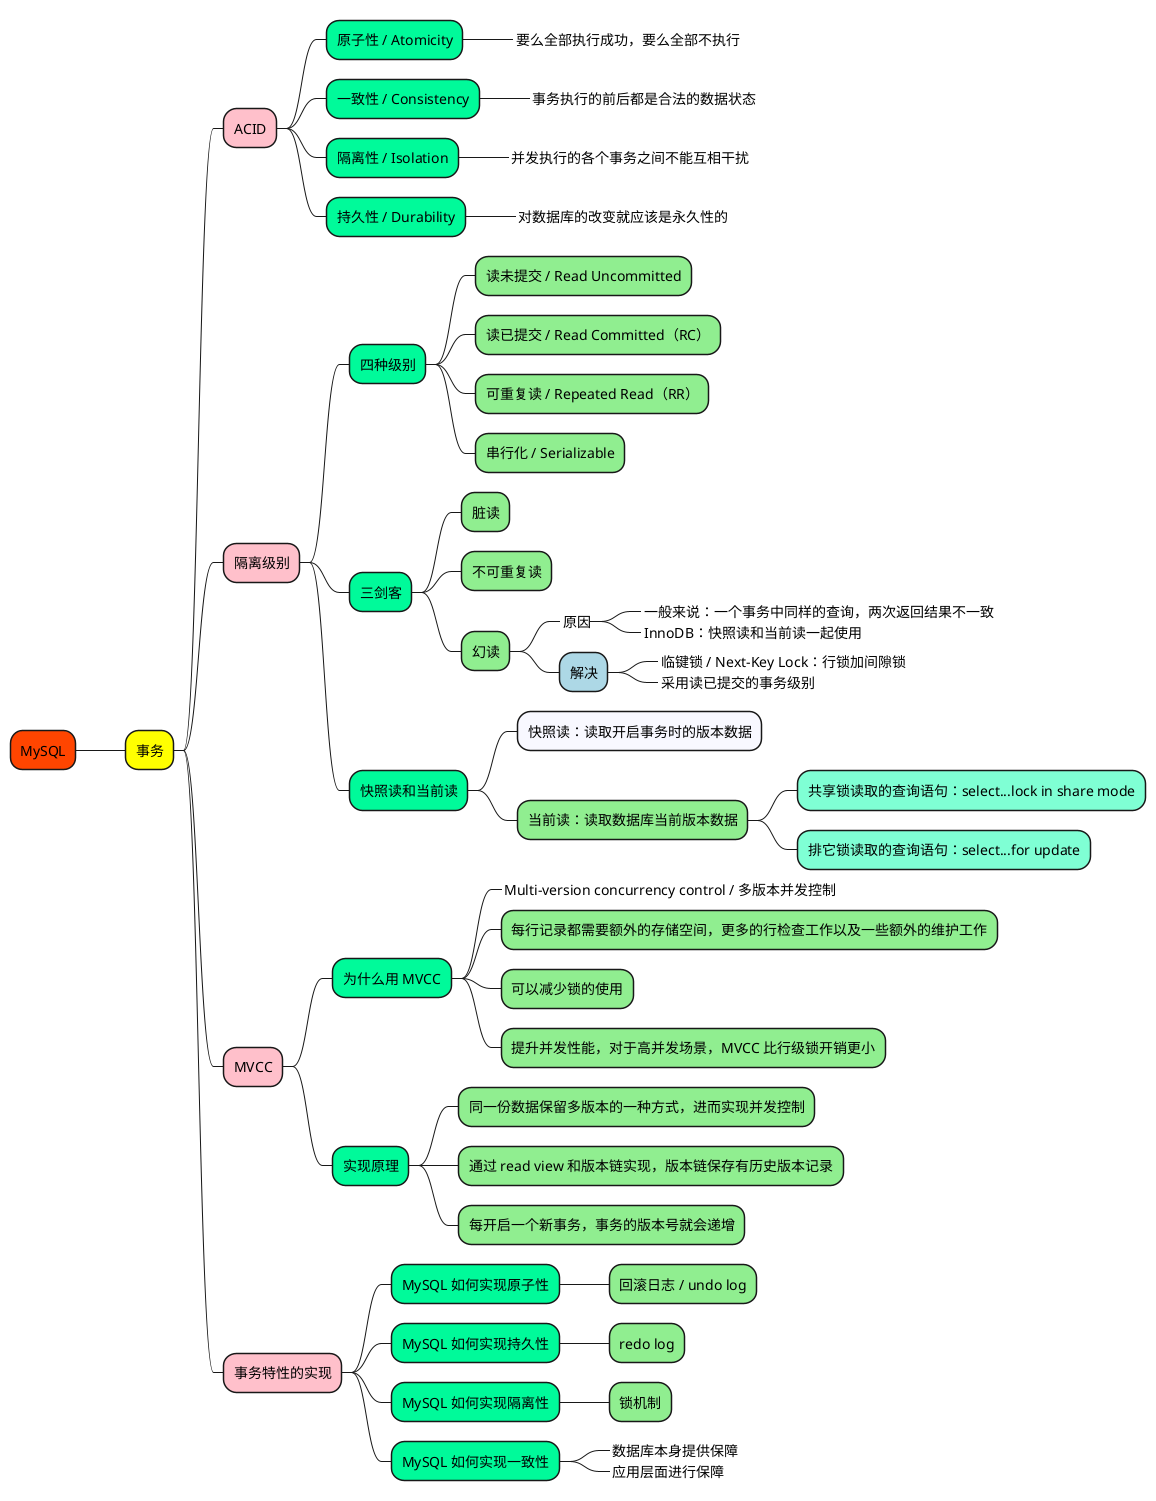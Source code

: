 @startmindmap

+[#OrangeRed] MySQL

++[#yellow] 事务

+++[#Pink] ACID

++++[#MediumSpringGreen] 原子性 / Atomicity
+++++[#LightGreen]_ 要么全部执行成功，要么全部不执行
++++[#MediumSpringGreen] 一致性 / Consistency
+++++[#LightGreen]_ 事务执行的前后都是合法的数据状态
++++[#MediumSpringGreen] 隔离性 / Isolation
+++++[#LightGreen]_ 并发执行的各个事务之间不能互相干扰
++++[#MediumSpringGreen] 持久性 / Durability
+++++[#LightGreen]_ 对数据库的改变就应该是永久性的


+++[#Pink] 隔离级别

++++[#MediumSpringGreen] 四种级别
+++++[#LightGreen] 读未提交 / Read Uncommitted
+++++[#LightGreen] 读已提交 / Read Committed（RC）
+++++[#LightGreen] 可重复读 / Repeated Read（RR）
+++++[#LightGreen] 串行化 / Serializable

++++[#MediumSpringGreen] 三剑客

+++++[#LightGreen] 脏读

+++++[#LightGreen] 不可重复读

+++++[#LightGreen] 幻读
++++++[#LightBlue]_ 原因
+++++++[#Aquamarine]_ 一般来说：一个事务中同样的查询，两次返回结果不一致
+++++++[#Aquamarine]_ InnoDB：快照读和当前读一起使用

++++++[#LightBlue] 解决
+++++++[#Aquamarine]_ 临键锁 / Next-Key Lock：行锁加间隙锁
+++++++[#Aquamarine]_ 采用读已提交的事务级别

++++[#MediumSpringGreen] 快照读和当前读
+++++[#GhostWhite] 快照读：读取开启事务时的版本数据
+++++[#LightGreen] 当前读：读取数据库当前版本数据
++++++[#Aquamarine] 共享锁读取的查询语句：select...lock in share mode
++++++[#Aquamarine] 排它锁读取的查询语句：select...for update


+++[#Pink] MVCC

++++[#MediumSpringGreen] 为什么用 MVCC
+++++[#LightGreen]_ Multi-version concurrency control / 多版本并发控制
+++++[#LightGreen] 每行记录都需要额外的存储空间，更多的行检查工作以及一些额外的维护工作
+++++[#LightGreen] 可以减少锁的使用
+++++[#LightGreen] 提升并发性能，对于高并发场景，MVCC 比行级锁开销更小

++++[#MediumSpringGreen] 实现原理
+++++[#LightGreen] 同一份数据保留多版本的一种方式，进而实现并发控制
+++++[#LightGreen] 通过 read view 和版本链实现，版本链保存有历史版本记录
+++++[#LightGreen] 每开启一个新事务，事务的版本号就会递增


+++[#Pink] 事务特性的实现

++++[#MediumSpringGreen] MySQL 如何实现原子性
+++++[#LightGreen] 回滚日志 / undo log
++++[#MediumSpringGreen] MySQL 如何实现持久性
+++++[#LightGreen] redo log
++++[#MediumSpringGreen] MySQL 如何实现隔离性
+++++[#LightGreen] 锁机制
++++[#MediumSpringGreen] MySQL 如何实现一致性
+++++[#LightGreen]_ 数据库本身提供保障
+++++[#LightGreen]_ 应用层面进行保障








@endmindmap